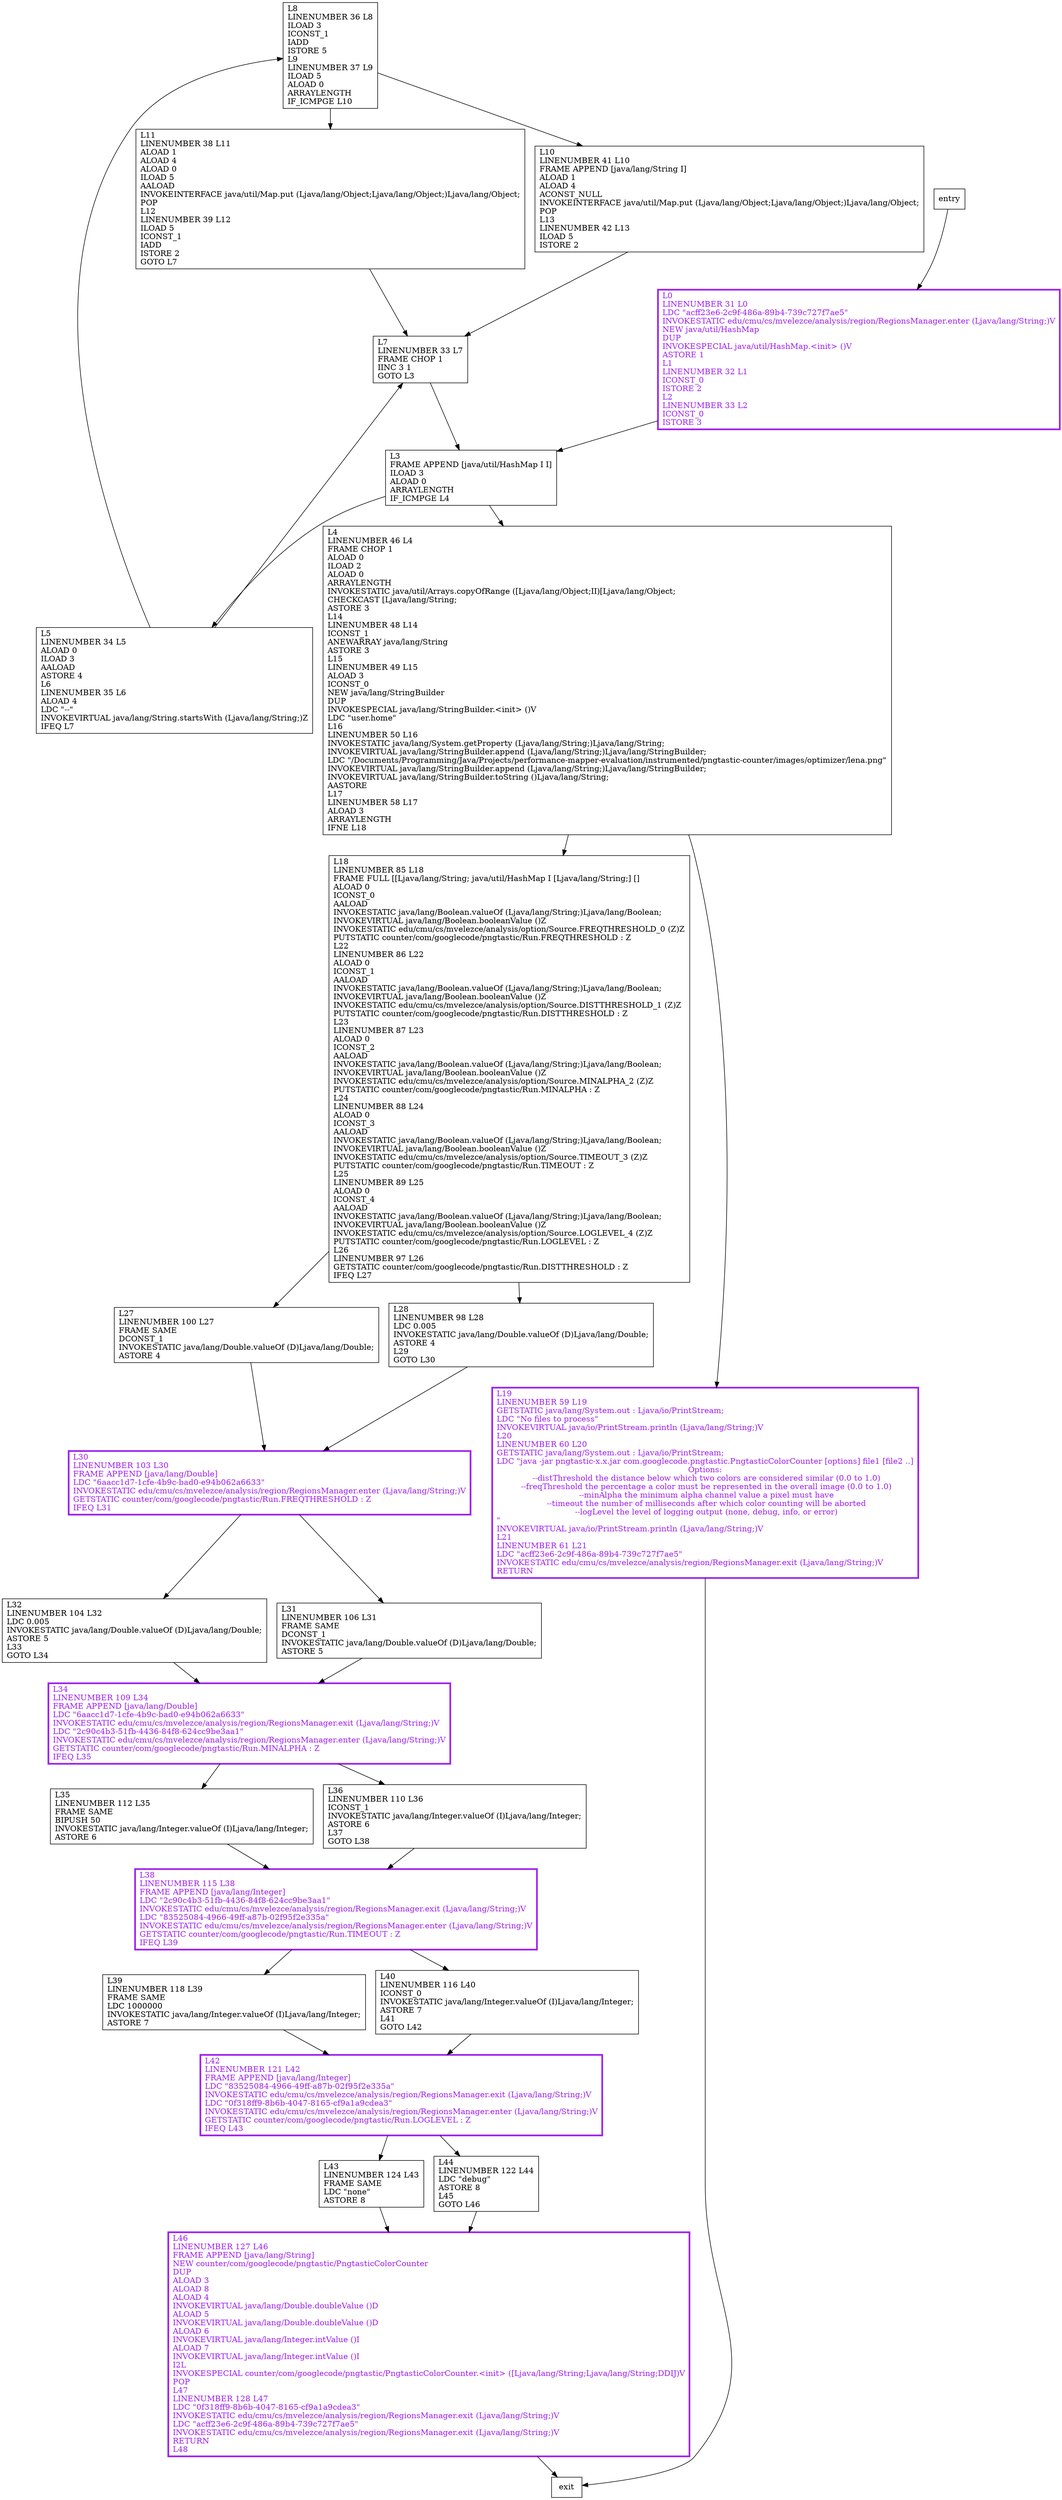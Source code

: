 digraph main {
node [shape=record];
1084503382 [label="L8\lLINENUMBER 36 L8\lILOAD 3\lICONST_1\lIADD\lISTORE 5\lL9\lLINENUMBER 37 L9\lILOAD 5\lALOAD 0\lARRAYLENGTH\lIF_ICMPGE L10\l"];
1908325375 [label="L28\lLINENUMBER 98 L28\lLDC 0.005\lINVOKESTATIC java/lang/Double.valueOf (D)Ljava/lang/Double;\lASTORE 4\lL29\lGOTO L30\l"];
1729138100 [label="L38\lLINENUMBER 115 L38\lFRAME APPEND [java/lang/Integer]\lLDC \"2c90c4b3-51fb-4436-84f8-624cc9be3aa1\"\lINVOKESTATIC edu/cmu/cs/mvelezce/analysis/region/RegionsManager.exit (Ljava/lang/String;)V\lLDC \"83525084-4966-49ff-a87b-02f95f2e335a\"\lINVOKESTATIC edu/cmu/cs/mvelezce/analysis/region/RegionsManager.enter (Ljava/lang/String;)V\lGETSTATIC counter/com/googlecode/pngtastic/Run.TIMEOUT : Z\lIFEQ L39\l"];
1485386169 [label="L42\lLINENUMBER 121 L42\lFRAME APPEND [java/lang/Integer]\lLDC \"83525084-4966-49ff-a87b-02f95f2e335a\"\lINVOKESTATIC edu/cmu/cs/mvelezce/analysis/region/RegionsManager.exit (Ljava/lang/String;)V\lLDC \"0f318ff9-8b6b-4047-8165-cf9a1a9cdea3\"\lINVOKESTATIC edu/cmu/cs/mvelezce/analysis/region/RegionsManager.enter (Ljava/lang/String;)V\lGETSTATIC counter/com/googlecode/pngtastic/Run.LOGLEVEL : Z\lIFEQ L43\l"];
999782961 [label="L44\lLINENUMBER 122 L44\lLDC \"debug\"\lASTORE 8\lL45\lGOTO L46\l"];
1537139328 [label="L36\lLINENUMBER 110 L36\lICONST_1\lINVOKESTATIC java/lang/Integer.valueOf (I)Ljava/lang/Integer;\lASTORE 6\lL37\lGOTO L38\l"];
1588281004 [label="L40\lLINENUMBER 116 L40\lICONST_0\lINVOKESTATIC java/lang/Integer.valueOf (I)Ljava/lang/Integer;\lASTORE 7\lL41\lGOTO L42\l"];
1263845074 [label="L18\lLINENUMBER 85 L18\lFRAME FULL [[Ljava/lang/String; java/util/HashMap I [Ljava/lang/String;] []\lALOAD 0\lICONST_0\lAALOAD\lINVOKESTATIC java/lang/Boolean.valueOf (Ljava/lang/String;)Ljava/lang/Boolean;\lINVOKEVIRTUAL java/lang/Boolean.booleanValue ()Z\lINVOKESTATIC edu/cmu/cs/mvelezce/analysis/option/Source.FREQTHRESHOLD_0 (Z)Z\lPUTSTATIC counter/com/googlecode/pngtastic/Run.FREQTHRESHOLD : Z\lL22\lLINENUMBER 86 L22\lALOAD 0\lICONST_1\lAALOAD\lINVOKESTATIC java/lang/Boolean.valueOf (Ljava/lang/String;)Ljava/lang/Boolean;\lINVOKEVIRTUAL java/lang/Boolean.booleanValue ()Z\lINVOKESTATIC edu/cmu/cs/mvelezce/analysis/option/Source.DISTTHRESHOLD_1 (Z)Z\lPUTSTATIC counter/com/googlecode/pngtastic/Run.DISTTHRESHOLD : Z\lL23\lLINENUMBER 87 L23\lALOAD 0\lICONST_2\lAALOAD\lINVOKESTATIC java/lang/Boolean.valueOf (Ljava/lang/String;)Ljava/lang/Boolean;\lINVOKEVIRTUAL java/lang/Boolean.booleanValue ()Z\lINVOKESTATIC edu/cmu/cs/mvelezce/analysis/option/Source.MINALPHA_2 (Z)Z\lPUTSTATIC counter/com/googlecode/pngtastic/Run.MINALPHA : Z\lL24\lLINENUMBER 88 L24\lALOAD 0\lICONST_3\lAALOAD\lINVOKESTATIC java/lang/Boolean.valueOf (Ljava/lang/String;)Ljava/lang/Boolean;\lINVOKEVIRTUAL java/lang/Boolean.booleanValue ()Z\lINVOKESTATIC edu/cmu/cs/mvelezce/analysis/option/Source.TIMEOUT_3 (Z)Z\lPUTSTATIC counter/com/googlecode/pngtastic/Run.TIMEOUT : Z\lL25\lLINENUMBER 89 L25\lALOAD 0\lICONST_4\lAALOAD\lINVOKESTATIC java/lang/Boolean.valueOf (Ljava/lang/String;)Ljava/lang/Boolean;\lINVOKEVIRTUAL java/lang/Boolean.booleanValue ()Z\lINVOKESTATIC edu/cmu/cs/mvelezce/analysis/option/Source.LOGLEVEL_4 (Z)Z\lPUTSTATIC counter/com/googlecode/pngtastic/Run.LOGLEVEL : Z\lL26\lLINENUMBER 97 L26\lGETSTATIC counter/com/googlecode/pngtastic/Run.DISTTHRESHOLD : Z\lIFEQ L27\l"];
2102212674 [label="L31\lLINENUMBER 106 L31\lFRAME SAME\lDCONST_1\lINVOKESTATIC java/lang/Double.valueOf (D)Ljava/lang/Double;\lASTORE 5\l"];
1336969293 [label="L0\lLINENUMBER 31 L0\lLDC \"acff23e6-2c9f-486a-89b4-739c727f7ae5\"\lINVOKESTATIC edu/cmu/cs/mvelezce/analysis/region/RegionsManager.enter (Ljava/lang/String;)V\lNEW java/util/HashMap\lDUP\lINVOKESPECIAL java/util/HashMap.\<init\> ()V\lASTORE 1\lL1\lLINENUMBER 32 L1\lICONST_0\lISTORE 2\lL2\lLINENUMBER 33 L2\lICONST_0\lISTORE 3\l"];
714635869 [label="L5\lLINENUMBER 34 L5\lALOAD 0\lILOAD 3\lAALOAD\lASTORE 4\lL6\lLINENUMBER 35 L6\lALOAD 4\lLDC \"--\"\lINVOKEVIRTUAL java/lang/String.startsWith (Ljava/lang/String;)Z\lIFEQ L7\l"];
1824034988 [label="L32\lLINENUMBER 104 L32\lLDC 0.005\lINVOKESTATIC java/lang/Double.valueOf (D)Ljava/lang/Double;\lASTORE 5\lL33\lGOTO L34\l"];
2041058647 [label="L34\lLINENUMBER 109 L34\lFRAME APPEND [java/lang/Double]\lLDC \"6aacc1d7-1cfe-4b9c-bad0-e94b062a6633\"\lINVOKESTATIC edu/cmu/cs/mvelezce/analysis/region/RegionsManager.exit (Ljava/lang/String;)V\lLDC \"2c90c4b3-51fb-4436-84f8-624cc9be3aa1\"\lINVOKESTATIC edu/cmu/cs/mvelezce/analysis/region/RegionsManager.enter (Ljava/lang/String;)V\lGETSTATIC counter/com/googlecode/pngtastic/Run.MINALPHA : Z\lIFEQ L35\l"];
320343241 [label="L4\lLINENUMBER 46 L4\lFRAME CHOP 1\lALOAD 0\lILOAD 2\lALOAD 0\lARRAYLENGTH\lINVOKESTATIC java/util/Arrays.copyOfRange ([Ljava/lang/Object;II)[Ljava/lang/Object;\lCHECKCAST [Ljava/lang/String;\lASTORE 3\lL14\lLINENUMBER 48 L14\lICONST_1\lANEWARRAY java/lang/String\lASTORE 3\lL15\lLINENUMBER 49 L15\lALOAD 3\lICONST_0\lNEW java/lang/StringBuilder\lDUP\lINVOKESPECIAL java/lang/StringBuilder.\<init\> ()V\lLDC \"user.home\"\lL16\lLINENUMBER 50 L16\lINVOKESTATIC java/lang/System.getProperty (Ljava/lang/String;)Ljava/lang/String;\lINVOKEVIRTUAL java/lang/StringBuilder.append (Ljava/lang/String;)Ljava/lang/StringBuilder;\lLDC \"/Documents/Programming/Java/Projects/performance-mapper-evaluation/instrumented/pngtastic-counter/images/optimizer/lena.png\"\lINVOKEVIRTUAL java/lang/StringBuilder.append (Ljava/lang/String;)Ljava/lang/StringBuilder;\lINVOKEVIRTUAL java/lang/StringBuilder.toString ()Ljava/lang/String;\lAASTORE\lL17\lLINENUMBER 58 L17\lALOAD 3\lARRAYLENGTH\lIFNE L18\l"];
1913478427 [label="L39\lLINENUMBER 118 L39\lFRAME SAME\lLDC 1000000\lINVOKESTATIC java/lang/Integer.valueOf (I)Ljava/lang/Integer;\lASTORE 7\l"];
41159710 [label="L30\lLINENUMBER 103 L30\lFRAME APPEND [java/lang/Double]\lLDC \"6aacc1d7-1cfe-4b9c-bad0-e94b062a6633\"\lINVOKESTATIC edu/cmu/cs/mvelezce/analysis/region/RegionsManager.enter (Ljava/lang/String;)V\lGETSTATIC counter/com/googlecode/pngtastic/Run.FREQTHRESHOLD : Z\lIFEQ L31\l"];
716910678 [label="L19\lLINENUMBER 59 L19\lGETSTATIC java/lang/System.out : Ljava/io/PrintStream;\lLDC \"No files to process\"\lINVOKEVIRTUAL java/io/PrintStream.println (Ljava/lang/String;)V\lL20\lLINENUMBER 60 L20\lGETSTATIC java/lang/System.out : Ljava/io/PrintStream;\lLDC \"java -jar pngtastic-x.x.jar com.googlecode.pngtastic.PngtasticColorCounter [options] file1 [file2 ..]\nOptions:\n  --distThreshold    the distance below which two colors are considered similar (0.0 to 1.0)\n  --freqThreshold    the percentage a color must be represented in the overall image (0.0 to 1.0)\n  --minAlpha         the minimum alpha channel value a pixel must have\n  --timeout          the number of milliseconds after which color counting will be aborted\n  --logLevel         the level of logging output (none, debug, info, or error)\n\"\lINVOKEVIRTUAL java/io/PrintStream.println (Ljava/lang/String;)V\lL21\lLINENUMBER 61 L21\lLDC \"acff23e6-2c9f-486a-89b4-739c727f7ae5\"\lINVOKESTATIC edu/cmu/cs/mvelezce/analysis/region/RegionsManager.exit (Ljava/lang/String;)V\lRETURN\l"];
1020161457 [label="L43\lLINENUMBER 124 L43\lFRAME SAME\lLDC \"none\"\lASTORE 8\l"];
1478564871 [label="L7\lLINENUMBER 33 L7\lFRAME CHOP 1\lIINC 3 1\lGOTO L3\l"];
191004666 [label="L3\lFRAME APPEND [java/util/HashMap I I]\lILOAD 3\lALOAD 0\lARRAYLENGTH\lIF_ICMPGE L4\l"];
607328950 [label="L46\lLINENUMBER 127 L46\lFRAME APPEND [java/lang/String]\lNEW counter/com/googlecode/pngtastic/PngtasticColorCounter\lDUP\lALOAD 3\lALOAD 8\lALOAD 4\lINVOKEVIRTUAL java/lang/Double.doubleValue ()D\lALOAD 5\lINVOKEVIRTUAL java/lang/Double.doubleValue ()D\lALOAD 6\lINVOKEVIRTUAL java/lang/Integer.intValue ()I\lALOAD 7\lINVOKEVIRTUAL java/lang/Integer.intValue ()I\lI2L\lINVOKESPECIAL counter/com/googlecode/pngtastic/PngtasticColorCounter.\<init\> ([Ljava/lang/String;Ljava/lang/String;DDIJ)V\lPOP\lL47\lLINENUMBER 128 L47\lLDC \"0f318ff9-8b6b-4047-8165-cf9a1a9cdea3\"\lINVOKESTATIC edu/cmu/cs/mvelezce/analysis/region/RegionsManager.exit (Ljava/lang/String;)V\lLDC \"acff23e6-2c9f-486a-89b4-739c727f7ae5\"\lINVOKESTATIC edu/cmu/cs/mvelezce/analysis/region/RegionsManager.exit (Ljava/lang/String;)V\lRETURN\lL48\l"];
1575588264 [label="L27\lLINENUMBER 100 L27\lFRAME SAME\lDCONST_1\lINVOKESTATIC java/lang/Double.valueOf (D)Ljava/lang/Double;\lASTORE 4\l"];
2058013216 [label="L10\lLINENUMBER 41 L10\lFRAME APPEND [java/lang/String I]\lALOAD 1\lALOAD 4\lACONST_NULL\lINVOKEINTERFACE java/util/Map.put (Ljava/lang/Object;Ljava/lang/Object;)Ljava/lang/Object;\lPOP\lL13\lLINENUMBER 42 L13\lILOAD 5\lISTORE 2\l"];
1938502831 [label="L35\lLINENUMBER 112 L35\lFRAME SAME\lBIPUSH 50\lINVOKESTATIC java/lang/Integer.valueOf (I)Ljava/lang/Integer;\lASTORE 6\l"];
688387469 [label="L11\lLINENUMBER 38 L11\lALOAD 1\lALOAD 4\lALOAD 0\lILOAD 5\lAALOAD\lINVOKEINTERFACE java/util/Map.put (Ljava/lang/Object;Ljava/lang/Object;)Ljava/lang/Object;\lPOP\lL12\lLINENUMBER 39 L12\lILOAD 5\lICONST_1\lIADD\lISTORE 2\lGOTO L7\l"];
entry;
exit;
1084503382 -> 2058013216;
1084503382 -> 688387469;
1908325375 -> 41159710;
1729138100 -> 1588281004;
1729138100 -> 1913478427;
1485386169 -> 1020161457;
1485386169 -> 999782961;
999782961 -> 607328950;
1537139328 -> 1729138100;
1588281004 -> 1485386169;
1263845074 -> 1575588264;
1263845074 -> 1908325375;
2102212674 -> 2041058647;
1336969293 -> 191004666;
714635869 -> 1478564871;
714635869 -> 1084503382;
1824034988 -> 2041058647;
2041058647 -> 1537139328;
2041058647 -> 1938502831;
320343241 -> 716910678;
320343241 -> 1263845074;
1913478427 -> 1485386169;
41159710 -> 1824034988;
41159710 -> 2102212674;
716910678 -> exit;
entry -> 1336969293;
1020161457 -> 607328950;
1478564871 -> 191004666;
191004666 -> 714635869;
191004666 -> 320343241;
607328950 -> exit;
1575588264 -> 41159710;
2058013216 -> 1478564871;
1938502831 -> 1729138100;
688387469 -> 1478564871;
1336969293[fontcolor="purple", penwidth=3, color="purple"];
716910678[fontcolor="purple", penwidth=3, color="purple"];
1485386169[fontcolor="purple", penwidth=3, color="purple"];
2041058647[fontcolor="purple", penwidth=3, color="purple"];
607328950[fontcolor="purple", penwidth=3, color="purple"];
1729138100[fontcolor="purple", penwidth=3, color="purple"];
41159710[fontcolor="purple", penwidth=3, color="purple"];
}
